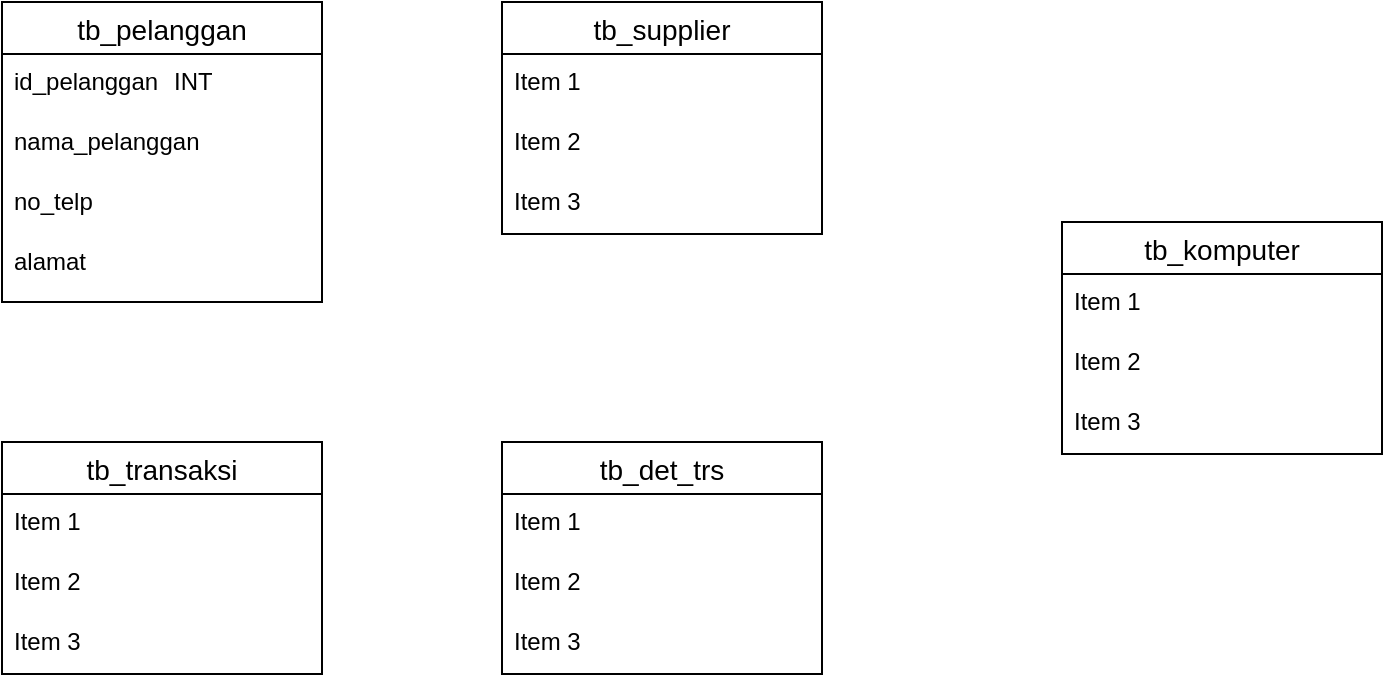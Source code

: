 <mxfile version="24.7.13">
  <diagram id="R2lEEEUBdFMjLlhIrx00" name="Page-1">
    <mxGraphModel dx="841" dy="456" grid="1" gridSize="10" guides="1" tooltips="1" connect="1" arrows="1" fold="1" page="1" pageScale="1" pageWidth="850" pageHeight="1100" math="0" shadow="0" extFonts="Permanent Marker^https://fonts.googleapis.com/css?family=Permanent+Marker">
      <root>
        <mxCell id="0" />
        <mxCell id="1" parent="0" />
        <mxCell id="3gcyzZ8czL5qvV0F5sZ--82" value="tb_transaksi" style="swimlane;fontStyle=0;childLayout=stackLayout;horizontal=1;startSize=26;horizontalStack=0;resizeParent=1;resizeParentMax=0;resizeLast=0;collapsible=1;marginBottom=0;align=center;fontSize=14;" vertex="1" parent="1">
          <mxGeometry x="120" y="290" width="160" height="116" as="geometry" />
        </mxCell>
        <mxCell id="3gcyzZ8czL5qvV0F5sZ--83" value="Item 1" style="text;strokeColor=none;fillColor=none;spacingLeft=4;spacingRight=4;overflow=hidden;rotatable=0;points=[[0,0.5],[1,0.5]];portConstraint=eastwest;fontSize=12;whiteSpace=wrap;html=1;" vertex="1" parent="3gcyzZ8czL5qvV0F5sZ--82">
          <mxGeometry y="26" width="160" height="30" as="geometry" />
        </mxCell>
        <mxCell id="3gcyzZ8czL5qvV0F5sZ--84" value="Item 2" style="text;strokeColor=none;fillColor=none;spacingLeft=4;spacingRight=4;overflow=hidden;rotatable=0;points=[[0,0.5],[1,0.5]];portConstraint=eastwest;fontSize=12;whiteSpace=wrap;html=1;" vertex="1" parent="3gcyzZ8czL5qvV0F5sZ--82">
          <mxGeometry y="56" width="160" height="30" as="geometry" />
        </mxCell>
        <mxCell id="3gcyzZ8czL5qvV0F5sZ--85" value="Item 3" style="text;strokeColor=none;fillColor=none;spacingLeft=4;spacingRight=4;overflow=hidden;rotatable=0;points=[[0,0.5],[1,0.5]];portConstraint=eastwest;fontSize=12;whiteSpace=wrap;html=1;" vertex="1" parent="3gcyzZ8czL5qvV0F5sZ--82">
          <mxGeometry y="86" width="160" height="30" as="geometry" />
        </mxCell>
        <mxCell id="3gcyzZ8czL5qvV0F5sZ--88" value="tb_pelanggan" style="swimlane;fontStyle=0;childLayout=stackLayout;horizontal=1;startSize=26;horizontalStack=0;resizeParent=1;resizeParentMax=0;resizeLast=0;collapsible=1;marginBottom=0;align=center;fontSize=14;movable=1;resizable=1;rotatable=1;deletable=1;editable=1;locked=0;connectable=1;" vertex="1" parent="1">
          <mxGeometry x="120" y="70" width="160" height="150" as="geometry" />
        </mxCell>
        <mxCell id="3gcyzZ8czL5qvV0F5sZ--89" value="&lt;div style=&quot;text-align: justify;&quot;&gt;&lt;span data-darkreader-inline-color=&quot;&quot; data-darkreader-inline-bgcolor=&quot;&quot; style=&quot;background-color: initial; color: rgb(0, 0, 0); --darkreader-inline-bgcolor: initial; --darkreader-inline-color: #e8e6e3;&quot;&gt;id_pelanggan &lt;span style=&quot;white-space: pre;&quot;&gt;&#x9;&lt;/span&gt;INT&lt;/span&gt;&lt;/div&gt;" style="text;strokeColor=none;fillColor=none;spacingLeft=4;spacingRight=4;overflow=hidden;rotatable=0;points=[[0,0.5],[1,0.5]];portConstraint=eastwest;fontSize=12;whiteSpace=wrap;html=1;" vertex="1" parent="3gcyzZ8czL5qvV0F5sZ--88">
          <mxGeometry y="26" width="160" height="30" as="geometry" />
        </mxCell>
        <mxCell id="3gcyzZ8czL5qvV0F5sZ--90" value="nama_pelanggan" style="text;strokeColor=none;fillColor=none;spacingLeft=4;spacingRight=4;overflow=hidden;rotatable=0;points=[[0,0.5],[1,0.5]];portConstraint=eastwest;fontSize=12;whiteSpace=wrap;html=1;" vertex="1" parent="3gcyzZ8czL5qvV0F5sZ--88">
          <mxGeometry y="56" width="160" height="30" as="geometry" />
        </mxCell>
        <mxCell id="3gcyzZ8czL5qvV0F5sZ--91" value="no_telp" style="text;strokeColor=none;fillColor=none;spacingLeft=4;spacingRight=4;overflow=hidden;rotatable=0;points=[[0,0.5],[1,0.5]];portConstraint=eastwest;fontSize=12;whiteSpace=wrap;html=1;" vertex="1" parent="3gcyzZ8czL5qvV0F5sZ--88">
          <mxGeometry y="86" width="160" height="64" as="geometry" />
        </mxCell>
        <mxCell id="3gcyzZ8czL5qvV0F5sZ--92" value="tb_supplier" style="swimlane;fontStyle=0;childLayout=stackLayout;horizontal=1;startSize=26;horizontalStack=0;resizeParent=1;resizeParentMax=0;resizeLast=0;collapsible=1;marginBottom=0;align=center;fontSize=14;" vertex="1" parent="1">
          <mxGeometry x="370" y="70" width="160" height="116" as="geometry" />
        </mxCell>
        <mxCell id="3gcyzZ8czL5qvV0F5sZ--93" value="Item 1" style="text;strokeColor=none;fillColor=none;spacingLeft=4;spacingRight=4;overflow=hidden;rotatable=0;points=[[0,0.5],[1,0.5]];portConstraint=eastwest;fontSize=12;whiteSpace=wrap;html=1;" vertex="1" parent="3gcyzZ8czL5qvV0F5sZ--92">
          <mxGeometry y="26" width="160" height="30" as="geometry" />
        </mxCell>
        <mxCell id="3gcyzZ8czL5qvV0F5sZ--94" value="Item 2" style="text;strokeColor=none;fillColor=none;spacingLeft=4;spacingRight=4;overflow=hidden;rotatable=0;points=[[0,0.5],[1,0.5]];portConstraint=eastwest;fontSize=12;whiteSpace=wrap;html=1;" vertex="1" parent="3gcyzZ8czL5qvV0F5sZ--92">
          <mxGeometry y="56" width="160" height="30" as="geometry" />
        </mxCell>
        <mxCell id="3gcyzZ8czL5qvV0F5sZ--95" value="Item 3" style="text;strokeColor=none;fillColor=none;spacingLeft=4;spacingRight=4;overflow=hidden;rotatable=0;points=[[0,0.5],[1,0.5]];portConstraint=eastwest;fontSize=12;whiteSpace=wrap;html=1;" vertex="1" parent="3gcyzZ8czL5qvV0F5sZ--92">
          <mxGeometry y="86" width="160" height="30" as="geometry" />
        </mxCell>
        <mxCell id="3gcyzZ8czL5qvV0F5sZ--96" value="tb_det_trs" style="swimlane;fontStyle=0;childLayout=stackLayout;horizontal=1;startSize=26;horizontalStack=0;resizeParent=1;resizeParentMax=0;resizeLast=0;collapsible=1;marginBottom=0;align=center;fontSize=14;" vertex="1" parent="1">
          <mxGeometry x="370" y="290" width="160" height="116" as="geometry" />
        </mxCell>
        <mxCell id="3gcyzZ8czL5qvV0F5sZ--97" value="Item 1" style="text;strokeColor=none;fillColor=none;spacingLeft=4;spacingRight=4;overflow=hidden;rotatable=0;points=[[0,0.5],[1,0.5]];portConstraint=eastwest;fontSize=12;whiteSpace=wrap;html=1;" vertex="1" parent="3gcyzZ8czL5qvV0F5sZ--96">
          <mxGeometry y="26" width="160" height="30" as="geometry" />
        </mxCell>
        <mxCell id="3gcyzZ8czL5qvV0F5sZ--98" value="Item 2" style="text;strokeColor=none;fillColor=none;spacingLeft=4;spacingRight=4;overflow=hidden;rotatable=0;points=[[0,0.5],[1,0.5]];portConstraint=eastwest;fontSize=12;whiteSpace=wrap;html=1;" vertex="1" parent="3gcyzZ8czL5qvV0F5sZ--96">
          <mxGeometry y="56" width="160" height="30" as="geometry" />
        </mxCell>
        <mxCell id="3gcyzZ8czL5qvV0F5sZ--99" value="Item 3" style="text;strokeColor=none;fillColor=none;spacingLeft=4;spacingRight=4;overflow=hidden;rotatable=0;points=[[0,0.5],[1,0.5]];portConstraint=eastwest;fontSize=12;whiteSpace=wrap;html=1;" vertex="1" parent="3gcyzZ8czL5qvV0F5sZ--96">
          <mxGeometry y="86" width="160" height="30" as="geometry" />
        </mxCell>
        <mxCell id="3gcyzZ8czL5qvV0F5sZ--100" value="tb_komputer" style="swimlane;fontStyle=0;childLayout=stackLayout;horizontal=1;startSize=26;horizontalStack=0;resizeParent=1;resizeParentMax=0;resizeLast=0;collapsible=1;marginBottom=0;align=center;fontSize=14;" vertex="1" parent="1">
          <mxGeometry x="650" y="180" width="160" height="116" as="geometry" />
        </mxCell>
        <mxCell id="3gcyzZ8czL5qvV0F5sZ--101" value="Item 1" style="text;strokeColor=none;fillColor=none;spacingLeft=4;spacingRight=4;overflow=hidden;rotatable=0;points=[[0,0.5],[1,0.5]];portConstraint=eastwest;fontSize=12;whiteSpace=wrap;html=1;" vertex="1" parent="3gcyzZ8czL5qvV0F5sZ--100">
          <mxGeometry y="26" width="160" height="30" as="geometry" />
        </mxCell>
        <mxCell id="3gcyzZ8czL5qvV0F5sZ--102" value="Item 2" style="text;strokeColor=none;fillColor=none;spacingLeft=4;spacingRight=4;overflow=hidden;rotatable=0;points=[[0,0.5],[1,0.5]];portConstraint=eastwest;fontSize=12;whiteSpace=wrap;html=1;" vertex="1" parent="3gcyzZ8czL5qvV0F5sZ--100">
          <mxGeometry y="56" width="160" height="30" as="geometry" />
        </mxCell>
        <mxCell id="3gcyzZ8czL5qvV0F5sZ--103" value="Item 3" style="text;strokeColor=none;fillColor=none;spacingLeft=4;spacingRight=4;overflow=hidden;rotatable=0;points=[[0,0.5],[1,0.5]];portConstraint=eastwest;fontSize=12;whiteSpace=wrap;html=1;" vertex="1" parent="3gcyzZ8czL5qvV0F5sZ--100">
          <mxGeometry y="86" width="160" height="30" as="geometry" />
        </mxCell>
        <mxCell id="3gcyzZ8czL5qvV0F5sZ--110" value="alamat" style="text;strokeColor=none;fillColor=none;spacingLeft=4;spacingRight=4;overflow=hidden;rotatable=0;points=[[0,0.5],[1,0.5]];portConstraint=eastwest;fontSize=12;whiteSpace=wrap;html=1;" vertex="1" parent="1">
          <mxGeometry x="120" y="186" width="160" height="30" as="geometry" />
        </mxCell>
      </root>
    </mxGraphModel>
  </diagram>
</mxfile>

